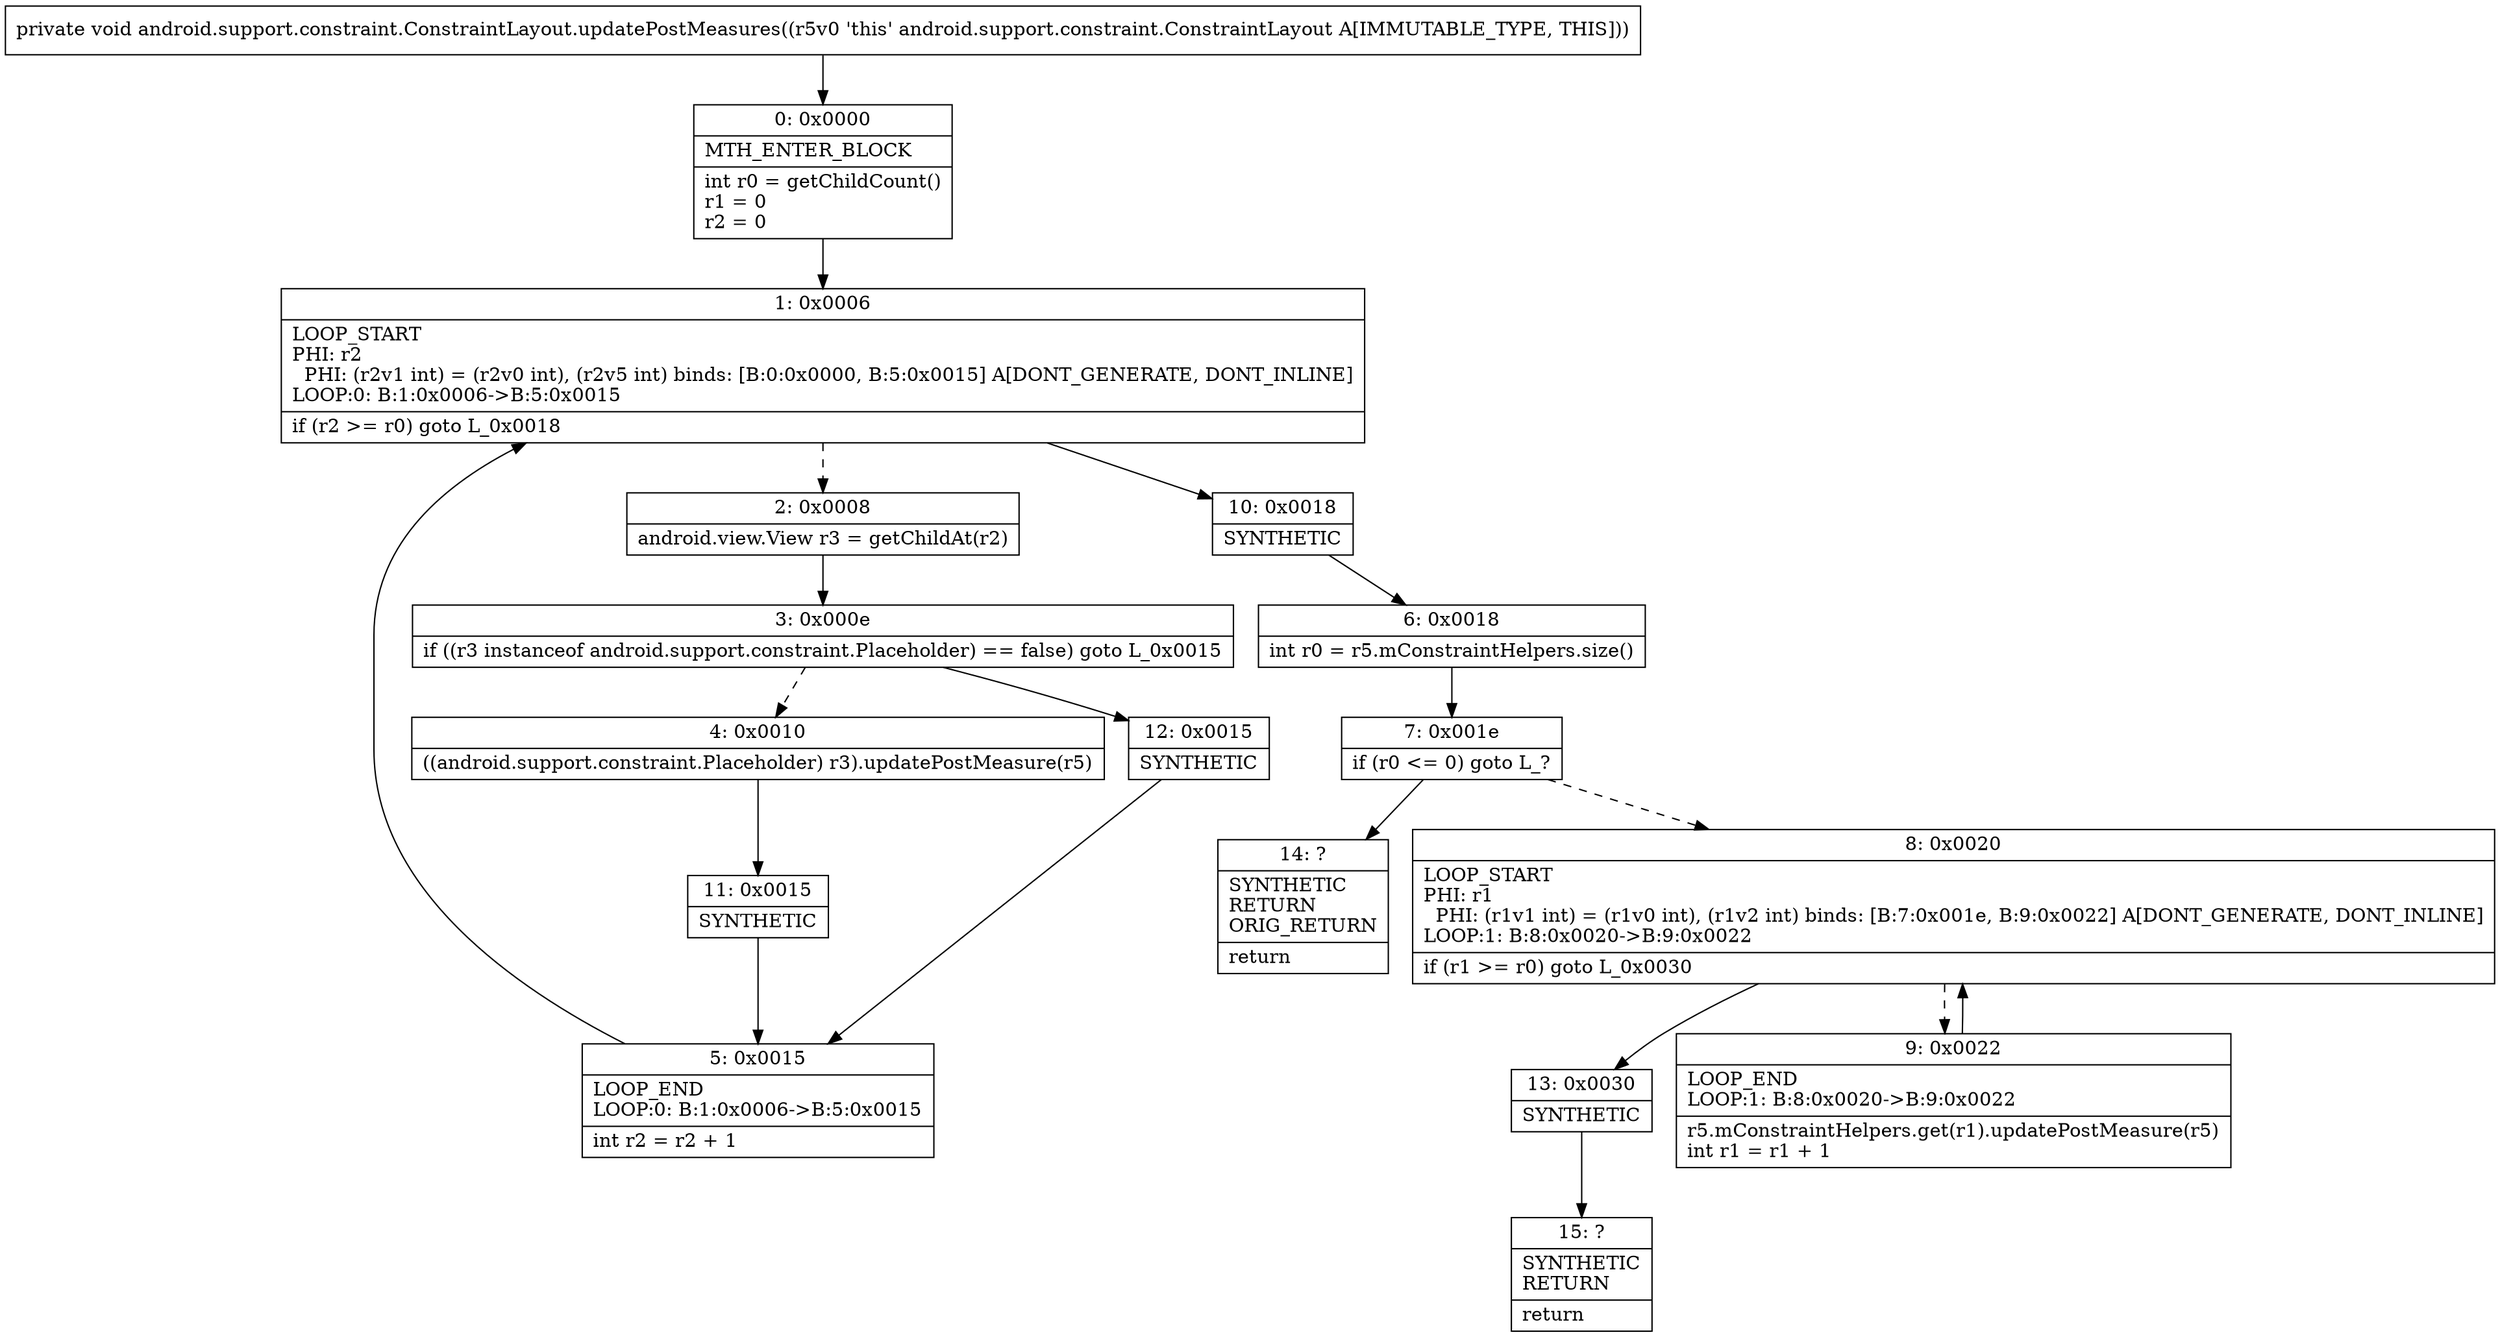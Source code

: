 digraph "CFG forandroid.support.constraint.ConstraintLayout.updatePostMeasures()V" {
Node_0 [shape=record,label="{0\:\ 0x0000|MTH_ENTER_BLOCK\l|int r0 = getChildCount()\lr1 = 0\lr2 = 0\l}"];
Node_1 [shape=record,label="{1\:\ 0x0006|LOOP_START\lPHI: r2 \l  PHI: (r2v1 int) = (r2v0 int), (r2v5 int) binds: [B:0:0x0000, B:5:0x0015] A[DONT_GENERATE, DONT_INLINE]\lLOOP:0: B:1:0x0006\-\>B:5:0x0015\l|if (r2 \>= r0) goto L_0x0018\l}"];
Node_2 [shape=record,label="{2\:\ 0x0008|android.view.View r3 = getChildAt(r2)\l}"];
Node_3 [shape=record,label="{3\:\ 0x000e|if ((r3 instanceof android.support.constraint.Placeholder) == false) goto L_0x0015\l}"];
Node_4 [shape=record,label="{4\:\ 0x0010|((android.support.constraint.Placeholder) r3).updatePostMeasure(r5)\l}"];
Node_5 [shape=record,label="{5\:\ 0x0015|LOOP_END\lLOOP:0: B:1:0x0006\-\>B:5:0x0015\l|int r2 = r2 + 1\l}"];
Node_6 [shape=record,label="{6\:\ 0x0018|int r0 = r5.mConstraintHelpers.size()\l}"];
Node_7 [shape=record,label="{7\:\ 0x001e|if (r0 \<= 0) goto L_?\l}"];
Node_8 [shape=record,label="{8\:\ 0x0020|LOOP_START\lPHI: r1 \l  PHI: (r1v1 int) = (r1v0 int), (r1v2 int) binds: [B:7:0x001e, B:9:0x0022] A[DONT_GENERATE, DONT_INLINE]\lLOOP:1: B:8:0x0020\-\>B:9:0x0022\l|if (r1 \>= r0) goto L_0x0030\l}"];
Node_9 [shape=record,label="{9\:\ 0x0022|LOOP_END\lLOOP:1: B:8:0x0020\-\>B:9:0x0022\l|r5.mConstraintHelpers.get(r1).updatePostMeasure(r5)\lint r1 = r1 + 1\l}"];
Node_10 [shape=record,label="{10\:\ 0x0018|SYNTHETIC\l}"];
Node_11 [shape=record,label="{11\:\ 0x0015|SYNTHETIC\l}"];
Node_12 [shape=record,label="{12\:\ 0x0015|SYNTHETIC\l}"];
Node_13 [shape=record,label="{13\:\ 0x0030|SYNTHETIC\l}"];
Node_14 [shape=record,label="{14\:\ ?|SYNTHETIC\lRETURN\lORIG_RETURN\l|return\l}"];
Node_15 [shape=record,label="{15\:\ ?|SYNTHETIC\lRETURN\l|return\l}"];
MethodNode[shape=record,label="{private void android.support.constraint.ConstraintLayout.updatePostMeasures((r5v0 'this' android.support.constraint.ConstraintLayout A[IMMUTABLE_TYPE, THIS])) }"];
MethodNode -> Node_0;
Node_0 -> Node_1;
Node_1 -> Node_2[style=dashed];
Node_1 -> Node_10;
Node_2 -> Node_3;
Node_3 -> Node_4[style=dashed];
Node_3 -> Node_12;
Node_4 -> Node_11;
Node_5 -> Node_1;
Node_6 -> Node_7;
Node_7 -> Node_8[style=dashed];
Node_7 -> Node_14;
Node_8 -> Node_9[style=dashed];
Node_8 -> Node_13;
Node_9 -> Node_8;
Node_10 -> Node_6;
Node_11 -> Node_5;
Node_12 -> Node_5;
Node_13 -> Node_15;
}

